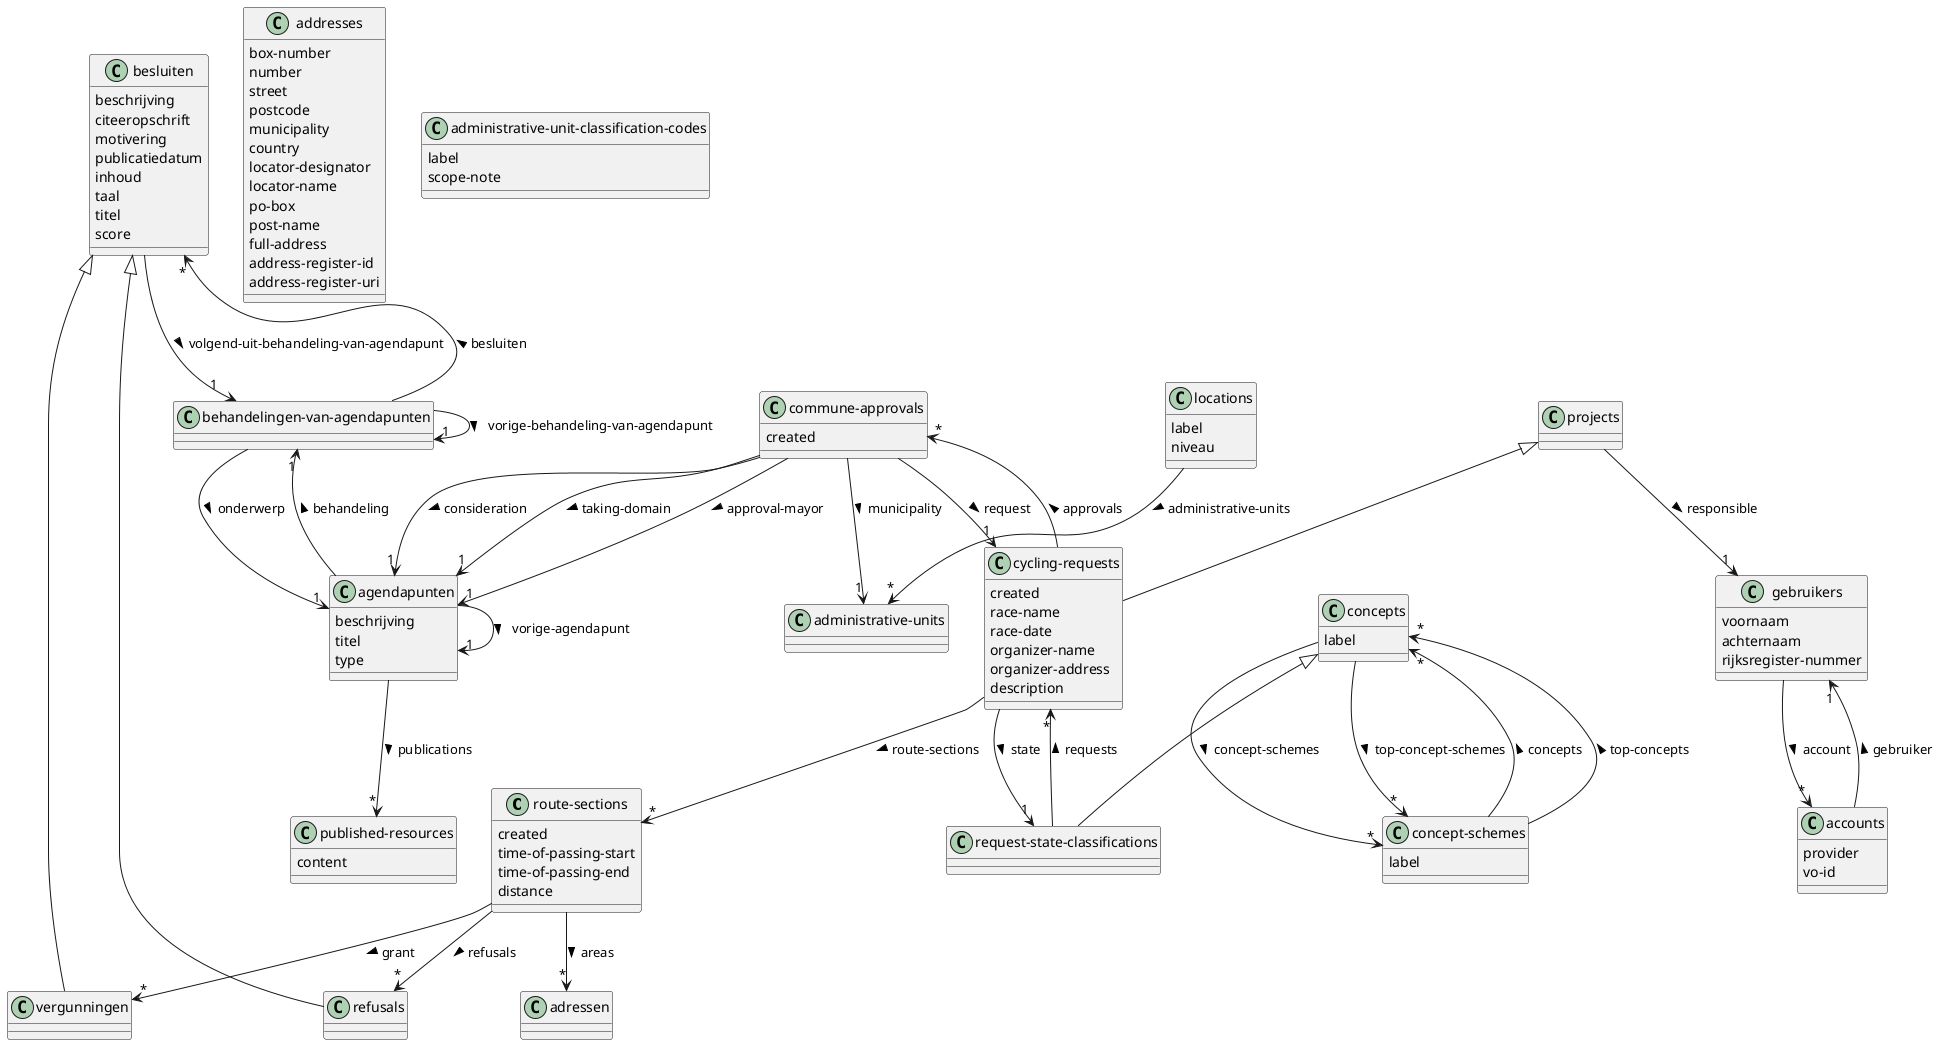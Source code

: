 @startuml
set namespaceSeparator none
class "route-sections"
"route-sections" : created
"route-sections" : time-of-passing-start
"route-sections" : time-of-passing-end
"route-sections" : distance
"route-sections" --> "*" "adressen" : areas >
"route-sections" --> "*" "vergunningen" : grant >
"route-sections" --> "*" "refusals" : refusals >
class "projects"
"projects" --> "1" "gebruikers" : responsible >
class "vergunningen"
"besluiten" <|-- "vergunningen"
class "gebruikers"
"gebruikers" : voornaam
"gebruikers" : achternaam
"gebruikers" : rijksregister-nummer
"gebruikers" --> "*" "accounts" : account >
class "concepts"
"concepts" : label
"concepts" --> "*" "concept-schemes" : concept-schemes >
"concepts" --> "*" "concept-schemes" : top-concept-schemes >
class "commune-approvals"
"commune-approvals" : created
"commune-approvals" --> "1" "administrative-units" : municipality >
"commune-approvals" --> "1" "cycling-requests" : request >
"commune-approvals" --> "1" "agendapunten" : consideration >
"commune-approvals" --> "1" "agendapunten" : taking-domain >
"commune-approvals" --> "1" "agendapunten" : approval-mayor >
class "refusals"
"besluiten" <|-- "refusals"
class "agendapunten"
"agendapunten" : beschrijving
"agendapunten" : titel
"agendapunten" : type
"agendapunten" --> "1" "agendapunten" : vorige-agendapunt >
"agendapunten" --> "1" "behandelingen-van-agendapunten" : behandeling >
"agendapunten" --> "*" "published-resources" : publications >
class "besluiten"
"besluiten" : beschrijving
"besluiten" : citeeropschrift
"besluiten" : motivering
"besluiten" : publicatiedatum
"besluiten" : inhoud
"besluiten" : taal
"besluiten" : titel
"besluiten" : score
"besluiten" --> "1" "behandelingen-van-agendapunten" : volgend-uit-behandeling-van-agendapunt >
class "behandelingen-van-agendapunten"
"behandelingen-van-agendapunten" --> "1" "behandelingen-van-agendapunten" : vorige-behandeling-van-agendapunt >
"behandelingen-van-agendapunten" --> "1" "agendapunten" : onderwerp >
"behandelingen-van-agendapunten" --> "*" "besluiten" : besluiten >
class "accounts"
"accounts" : provider
"accounts" : vo-id
"accounts" --> "1" "gebruikers" : gebruiker >
class "request-state-classifications"
"request-state-classifications" --> "*" "cycling-requests" : requests >
"concepts" <|-- "request-state-classifications"
class "published-resources"
"published-resources" : content
class "cycling-requests"
"cycling-requests" : created
"cycling-requests" : race-name
"cycling-requests" : race-date
"cycling-requests" : organizer-name
"cycling-requests" : organizer-address
"cycling-requests" : description
"cycling-requests" --> "1" "request-state-classifications" : state >
"cycling-requests" --> "*" "route-sections" : route-sections >
"cycling-requests" --> "*" "commune-approvals" : approvals >
"projects" <|-- "cycling-requests"
class "addresses"
"addresses" : box-number
"addresses" : number
"addresses" : street
"addresses" : postcode
"addresses" : municipality
"addresses" : country
"addresses" : locator-designator
"addresses" : locator-name
"addresses" : po-box
"addresses" : post-name
"addresses" : full-address
"addresses" : address-register-id
"addresses" : address-register-uri
class "locations"
"locations" : label
"locations" : niveau
"locations" --> "*" "administrative-units" : administrative-units >
class "concept-schemes"
"concept-schemes" : label
"concept-schemes" --> "*" "concepts" : concepts >
"concept-schemes" --> "*" "concepts" : top-concepts >
class "administrative-unit-classification-codes"
"administrative-unit-classification-codes" : label
"administrative-unit-classification-codes" : scope-note
@enduml
